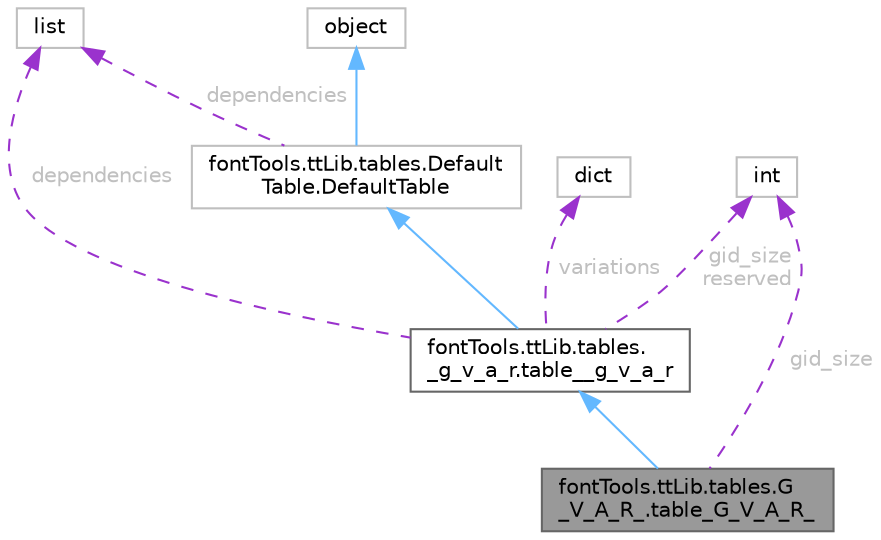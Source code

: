 digraph "fontTools.ttLib.tables.G_V_A_R_.table_G_V_A_R_"
{
 // LATEX_PDF_SIZE
  bgcolor="transparent";
  edge [fontname=Helvetica,fontsize=10,labelfontname=Helvetica,labelfontsize=10];
  node [fontname=Helvetica,fontsize=10,shape=box,height=0.2,width=0.4];
  Node1 [id="Node000001",label="fontTools.ttLib.tables.G\l_V_A_R_.table_G_V_A_R_",height=0.2,width=0.4,color="gray40", fillcolor="grey60", style="filled", fontcolor="black",tooltip=" "];
  Node2 -> Node1 [id="edge9_Node000001_Node000002",dir="back",color="steelblue1",style="solid",tooltip=" "];
  Node2 [id="Node000002",label="fontTools.ttLib.tables.\l_g_v_a_r.table__g_v_a_r",height=0.2,width=0.4,color="gray40", fillcolor="white", style="filled",URL="$d5/d67/classfontTools_1_1ttLib_1_1tables_1_1__g__v__a__r_1_1table____g__v__a__r.html",tooltip=" "];
  Node3 -> Node2 [id="edge10_Node000002_Node000003",dir="back",color="steelblue1",style="solid",tooltip=" "];
  Node3 [id="Node000003",label="fontTools.ttLib.tables.Default\lTable.DefaultTable",height=0.2,width=0.4,color="grey75", fillcolor="white", style="filled",URL="$d5/d2b/classfontTools_1_1ttLib_1_1tables_1_1DefaultTable_1_1DefaultTable.html",tooltip=" "];
  Node4 -> Node3 [id="edge11_Node000003_Node000004",dir="back",color="steelblue1",style="solid",tooltip=" "];
  Node4 [id="Node000004",label="object",height=0.2,width=0.4,color="grey75", fillcolor="white", style="filled",tooltip=" "];
  Node5 -> Node3 [id="edge12_Node000003_Node000005",dir="back",color="darkorchid3",style="dashed",tooltip=" ",label=" dependencies",fontcolor="grey" ];
  Node5 [id="Node000005",label="list",height=0.2,width=0.4,color="grey75", fillcolor="white", style="filled",tooltip=" "];
  Node5 -> Node2 [id="edge13_Node000002_Node000005",dir="back",color="darkorchid3",style="dashed",tooltip=" ",label=" dependencies",fontcolor="grey" ];
  Node6 -> Node2 [id="edge14_Node000002_Node000006",dir="back",color="darkorchid3",style="dashed",tooltip=" ",label=" gid_size\nreserved",fontcolor="grey" ];
  Node6 [id="Node000006",label="int",height=0.2,width=0.4,color="grey75", fillcolor="white", style="filled",tooltip=" "];
  Node7 -> Node2 [id="edge15_Node000002_Node000007",dir="back",color="darkorchid3",style="dashed",tooltip=" ",label=" variations",fontcolor="grey" ];
  Node7 [id="Node000007",label="dict",height=0.2,width=0.4,color="grey75", fillcolor="white", style="filled",tooltip=" "];
  Node6 -> Node1 [id="edge16_Node000001_Node000006",dir="back",color="darkorchid3",style="dashed",tooltip=" ",label=" gid_size",fontcolor="grey" ];
}

